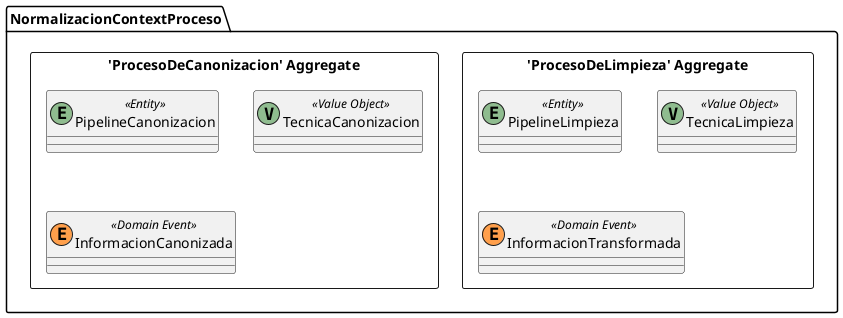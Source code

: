 @startuml

skinparam componentStyle uml2

package NormalizacionContextProceso {
	package "'ProcesoDeLimpieza' Aggregate" <<Rectangle>> {
		class PipelineLimpieza <<(E,DarkSeaGreen) Entity>> {
		}
		class TecnicaLimpieza <<(V,DarkSeaGreen) Value Object>> {
		}
		class InformacionTransformada <<(E,#ff9f4b) Domain Event>> {
		}
	}
	package "'ProcesoDeCanonizacion' Aggregate" <<Rectangle>> {
		class PipelineCanonizacion <<(E,DarkSeaGreen) Entity>> {
		}
		class TecnicaCanonizacion <<(V,DarkSeaGreen) Value Object>> {
		}
		class InformacionCanonizada <<(E,#ff9f4b) Domain Event>> {
		}
	}
}


@enduml
